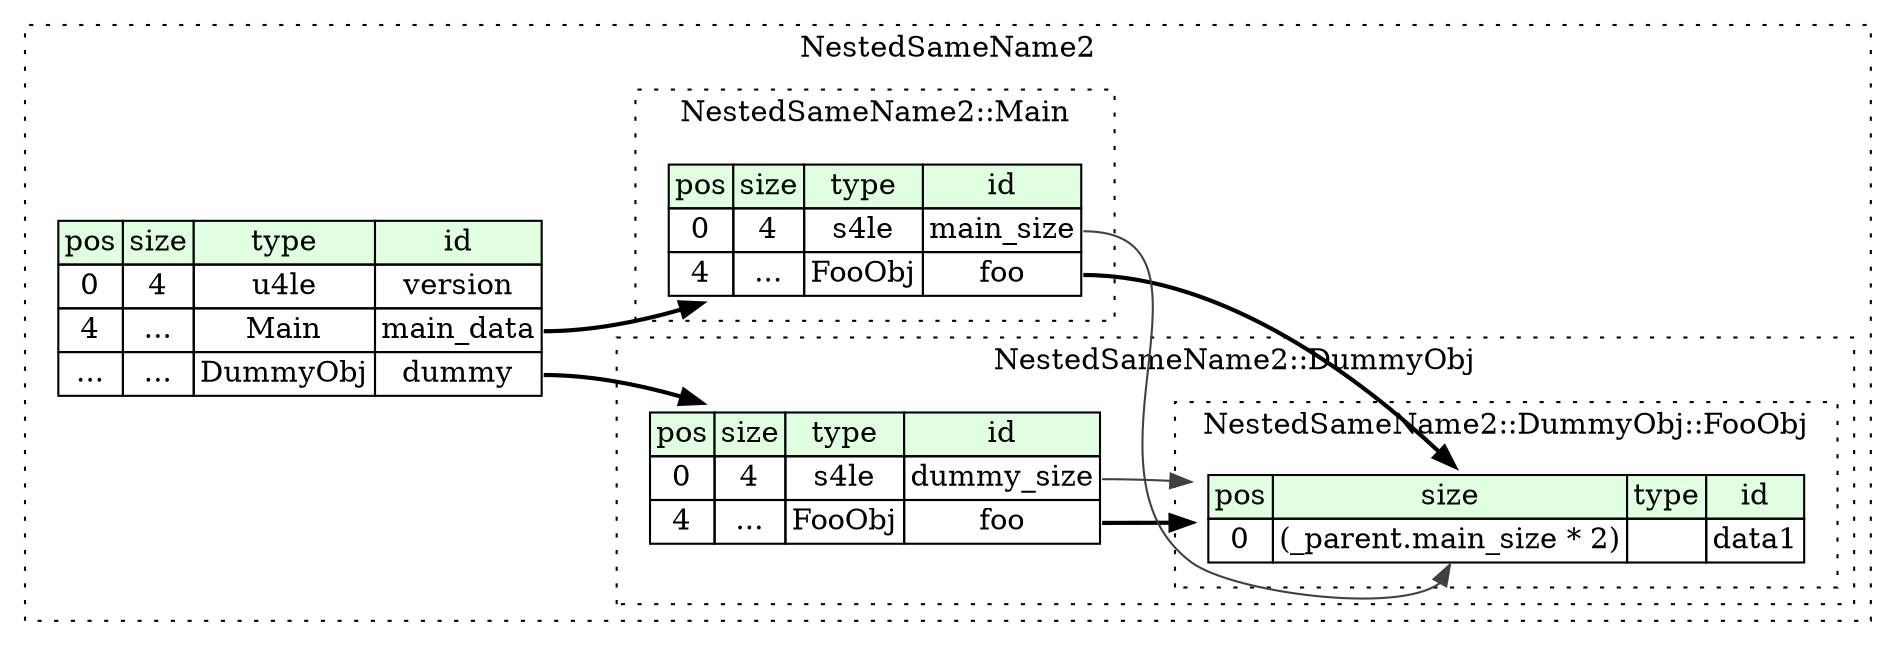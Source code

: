 digraph {
	rankdir=LR;
	node [shape=plaintext];
	subgraph cluster__nested_same_name2 {
		label="NestedSameName2";
		graph[style=dotted];

		nested_same_name2__seq [label=<<TABLE BORDER="0" CELLBORDER="1" CELLSPACING="0">
			<TR><TD BGCOLOR="#E0FFE0">pos</TD><TD BGCOLOR="#E0FFE0">size</TD><TD BGCOLOR="#E0FFE0">type</TD><TD BGCOLOR="#E0FFE0">id</TD></TR>
			<TR><TD PORT="version_pos">0</TD><TD PORT="version_size">4</TD><TD>u4le</TD><TD PORT="version_type">version</TD></TR>
			<TR><TD PORT="main_data_pos">4</TD><TD PORT="main_data_size">...</TD><TD>Main</TD><TD PORT="main_data_type">main_data</TD></TR>
			<TR><TD PORT="dummy_pos">...</TD><TD PORT="dummy_size">...</TD><TD>DummyObj</TD><TD PORT="dummy_type">dummy</TD></TR>
		</TABLE>>];
		subgraph cluster__dummy_obj {
			label="NestedSameName2::DummyObj";
			graph[style=dotted];

			dummy_obj__seq [label=<<TABLE BORDER="0" CELLBORDER="1" CELLSPACING="0">
				<TR><TD BGCOLOR="#E0FFE0">pos</TD><TD BGCOLOR="#E0FFE0">size</TD><TD BGCOLOR="#E0FFE0">type</TD><TD BGCOLOR="#E0FFE0">id</TD></TR>
				<TR><TD PORT="dummy_size_pos">0</TD><TD PORT="dummy_size_size">4</TD><TD>s4le</TD><TD PORT="dummy_size_type">dummy_size</TD></TR>
				<TR><TD PORT="foo_pos">4</TD><TD PORT="foo_size">...</TD><TD>FooObj</TD><TD PORT="foo_type">foo</TD></TR>
			</TABLE>>];
			subgraph cluster__foo_obj {
				label="NestedSameName2::DummyObj::FooObj";
				graph[style=dotted];

				foo_obj__seq [label=<<TABLE BORDER="0" CELLBORDER="1" CELLSPACING="0">
					<TR><TD BGCOLOR="#E0FFE0">pos</TD><TD BGCOLOR="#E0FFE0">size</TD><TD BGCOLOR="#E0FFE0">type</TD><TD BGCOLOR="#E0FFE0">id</TD></TR>
					<TR><TD PORT="data2_pos">0</TD><TD PORT="data2_size">(_parent.dummy_size * 2)</TD><TD></TD><TD PORT="data2_type">data2</TD></TR>
				</TABLE>>];
			}
		}
		subgraph cluster__main {
			label="NestedSameName2::Main";
			graph[style=dotted];

			main__seq [label=<<TABLE BORDER="0" CELLBORDER="1" CELLSPACING="0">
				<TR><TD BGCOLOR="#E0FFE0">pos</TD><TD BGCOLOR="#E0FFE0">size</TD><TD BGCOLOR="#E0FFE0">type</TD><TD BGCOLOR="#E0FFE0">id</TD></TR>
				<TR><TD PORT="main_size_pos">0</TD><TD PORT="main_size_size">4</TD><TD>s4le</TD><TD PORT="main_size_type">main_size</TD></TR>
				<TR><TD PORT="foo_pos">4</TD><TD PORT="foo_size">...</TD><TD>FooObj</TD><TD PORT="foo_type">foo</TD></TR>
			</TABLE>>];
			subgraph cluster__foo_obj {
				label="NestedSameName2::Main::FooObj";
				graph[style=dotted];

				foo_obj__seq [label=<<TABLE BORDER="0" CELLBORDER="1" CELLSPACING="0">
					<TR><TD BGCOLOR="#E0FFE0">pos</TD><TD BGCOLOR="#E0FFE0">size</TD><TD BGCOLOR="#E0FFE0">type</TD><TD BGCOLOR="#E0FFE0">id</TD></TR>
					<TR><TD PORT="data1_pos">0</TD><TD PORT="data1_size">(_parent.main_size * 2)</TD><TD></TD><TD PORT="data1_type">data1</TD></TR>
				</TABLE>>];
			}
		}
	}
	nested_same_name2__seq:main_data_type -> main__seq [style=bold];
	nested_same_name2__seq:dummy_type -> dummy_obj__seq [style=bold];
	dummy_obj__seq:foo_type -> foo_obj__seq [style=bold];
	dummy_obj__seq:dummy_size_type -> foo_obj__seq:data2_size [color="#404040"];
	main__seq:foo_type -> foo_obj__seq [style=bold];
	main__seq:main_size_type -> foo_obj__seq:data1_size [color="#404040"];
}
